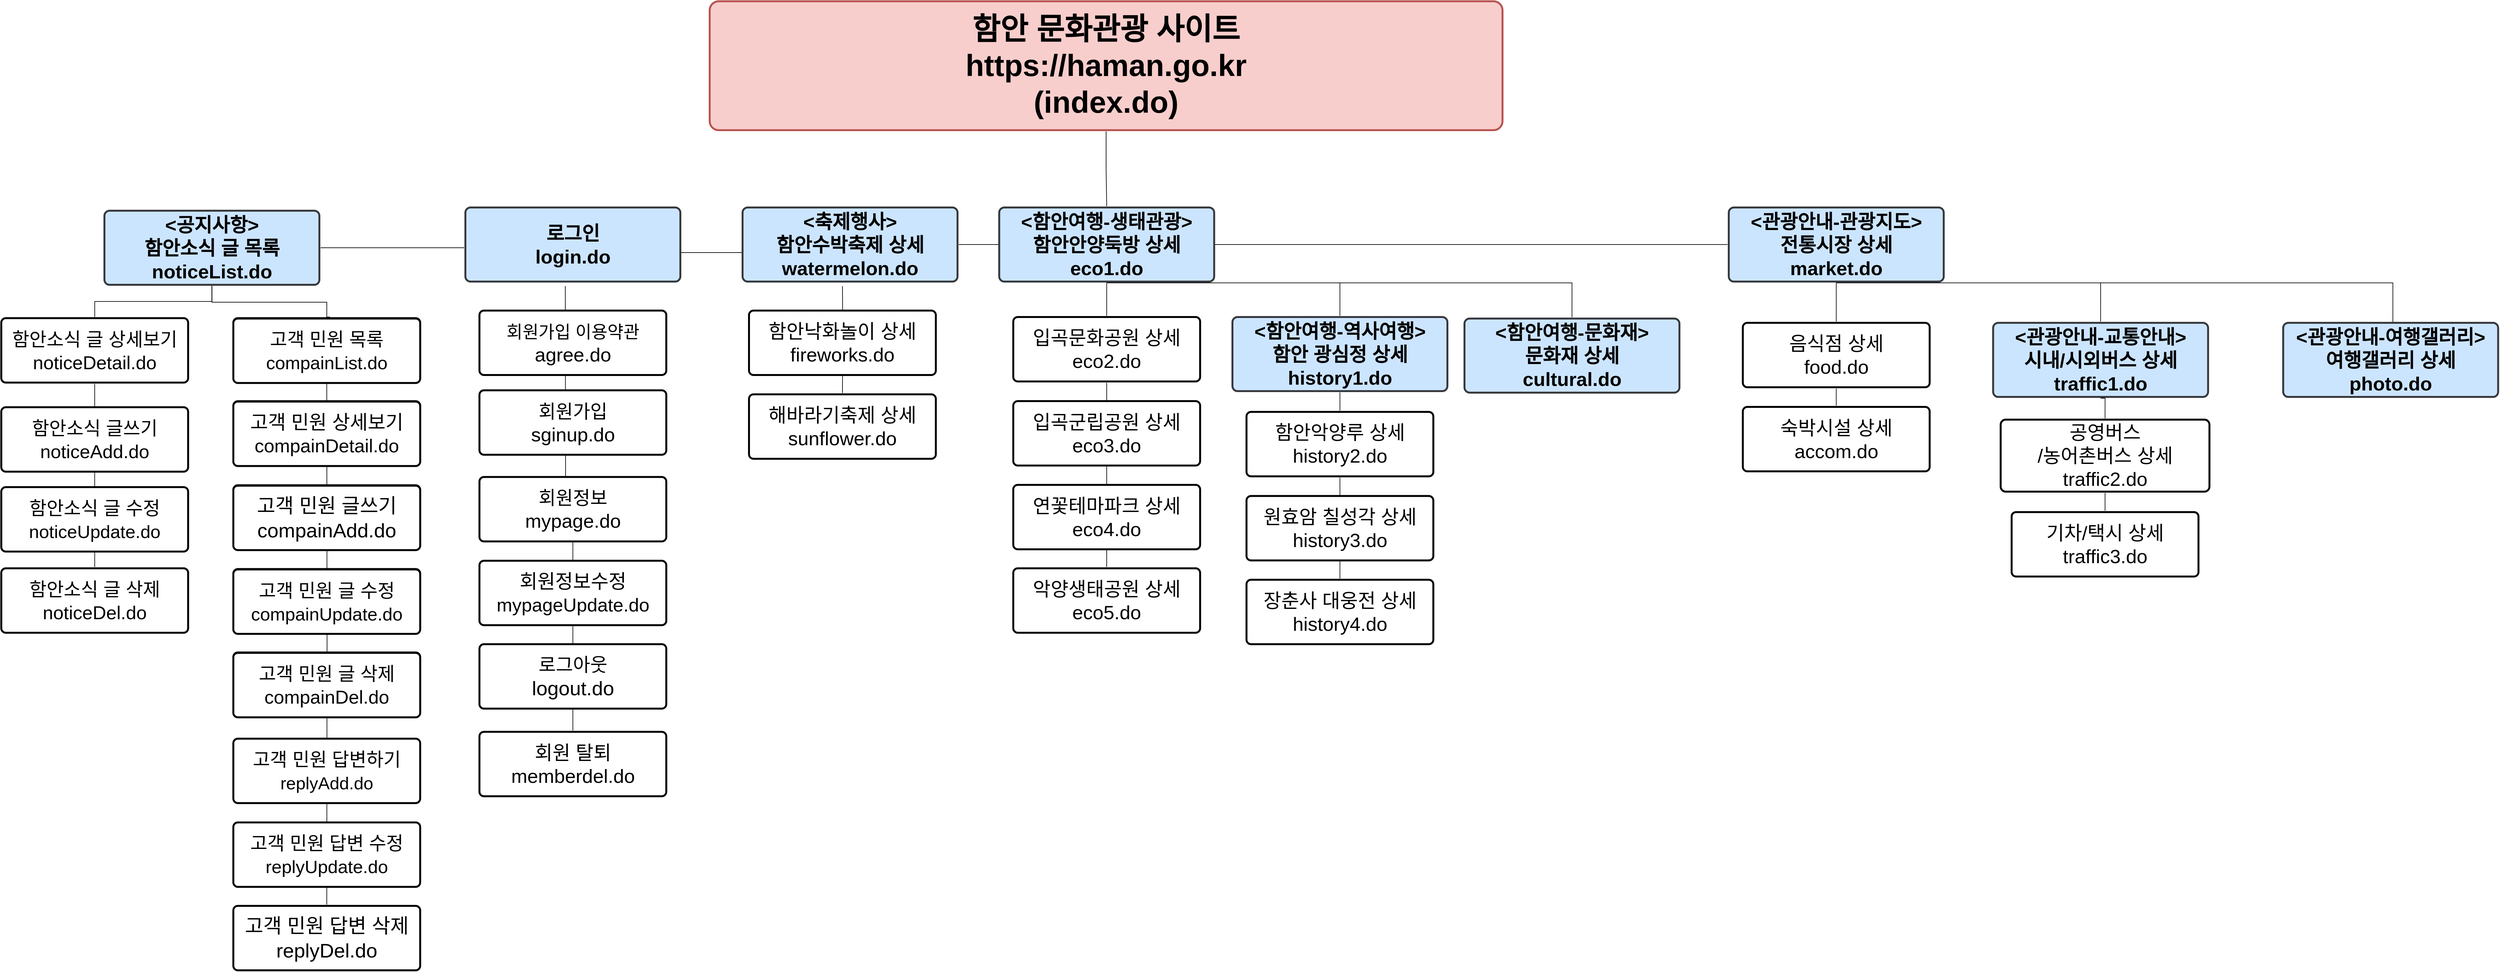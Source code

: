 <mxfile version="21.3.2" type="device">
  <diagram id="6a731a19-8d31-9384-78a2-239565b7b9f0" name="Page-1">
    <mxGraphModel dx="4766" dy="2850" grid="1" gridSize="10" guides="0" tooltips="1" connect="1" arrows="1" fold="1" page="1" pageScale="1" pageWidth="1169" pageHeight="827" background="none" math="0" shadow="0">
      <root>
        <mxCell id="0" />
        <mxCell id="1" parent="0" />
        <mxCell id="B97FNli7kyXhGJYyz91e-1827" style="edgeStyle=orthogonalEdgeStyle;rounded=0;orthogonalLoop=1;jettySize=auto;html=1;exitX=0.5;exitY=1;exitDx=0;exitDy=0;endArrow=none;endFill=0;" edge="1" parent="1" source="1749" target="B97FNli7kyXhGJYyz91e-1786">
          <mxGeometry relative="1" as="geometry" />
        </mxCell>
        <mxCell id="1749" value="&lt;font style=&quot;font-size: 47px;&quot;&gt;함안 문화관광 사이트&lt;br&gt;https://haman.go.kr&lt;br&gt;(index.do)&lt;br&gt;&lt;/font&gt;" style="rounded=1;whiteSpace=wrap;html=1;shadow=0;labelBackgroundColor=none;strokeWidth=3;fontFamily=Helvetica;fontSize=20;align=center;fontStyle=1;spacing=5;arcSize=7;perimeterSpacing=2;fillColor=#f8cecc;strokeColor=#b85450;" parent="1" vertex="1">
          <mxGeometry x="-61" y="-80" width="1230" height="200" as="geometry" />
        </mxCell>
        <mxCell id="B97FNli7kyXhGJYyz91e-1782" style="edgeStyle=orthogonalEdgeStyle;rounded=0;orthogonalLoop=1;jettySize=auto;html=1;exitX=1;exitY=0.5;exitDx=0;exitDy=0;endArrow=none;endFill=0;" edge="1" parent="1" source="1771" target="B97FNli7kyXhGJYyz91e-1781">
          <mxGeometry relative="1" as="geometry">
            <Array as="points">
              <mxPoint x="-560" y="302" />
              <mxPoint x="-560" y="302" />
            </Array>
          </mxGeometry>
        </mxCell>
        <mxCell id="B97FNli7kyXhGJYyz91e-1798" style="edgeStyle=orthogonalEdgeStyle;rounded=0;orthogonalLoop=1;jettySize=auto;html=1;exitX=0.5;exitY=1;exitDx=0;exitDy=0;endArrow=none;endFill=0;" edge="1" parent="1" source="1771" target="kG1Z84SjeEAYpl0R3kHJ-1785">
          <mxGeometry relative="1" as="geometry" />
        </mxCell>
        <mxCell id="B97FNli7kyXhGJYyz91e-1800" style="edgeStyle=orthogonalEdgeStyle;rounded=0;orthogonalLoop=1;jettySize=auto;html=1;exitX=0.5;exitY=1;exitDx=0;exitDy=0;endArrow=none;endFill=0;" edge="1" parent="1">
          <mxGeometry relative="1" as="geometry">
            <mxPoint x="-833.25" y="359.0" as="sourcePoint" />
            <mxPoint x="-650" y="410" as="targetPoint" />
            <Array as="points">
              <mxPoint x="-833" y="387" />
              <mxPoint x="-655" y="387" />
            </Array>
          </mxGeometry>
        </mxCell>
        <mxCell id="1771" value="&amp;lt;공지사항&amp;gt;&lt;br&gt;함안소식 글 목록&lt;br&gt;noticeList.do" style="rounded=1;whiteSpace=wrap;html=1;shadow=0;labelBackgroundColor=none;strokeWidth=3;fontFamily=Helvetica;fontSize=30;align=center;spacing=5;fontStyle=1;arcSize=7;perimeterSpacing=2;aspect=fixed;fillColor=#cce5ff;strokeColor=#36393d;" parent="1" vertex="1">
          <mxGeometry x="-1000" y="245" width="333.5" height="115" as="geometry" />
        </mxCell>
        <mxCell id="kG1Z84SjeEAYpl0R3kHJ-1810" style="edgeStyle=orthogonalEdgeStyle;rounded=0;orthogonalLoop=1;jettySize=auto;html=1;exitX=0.5;exitY=1;exitDx=0;exitDy=0;endArrow=none;endFill=0;" parent="1" target="kG1Z84SjeEAYpl0R3kHJ-1804" edge="1">
          <mxGeometry relative="1" as="geometry">
            <mxPoint x="-655.07" y="499.75" as="sourcePoint" />
          </mxGeometry>
        </mxCell>
        <mxCell id="B97FNli7kyXhGJYyz91e-1799" style="edgeStyle=orthogonalEdgeStyle;rounded=0;orthogonalLoop=1;jettySize=auto;html=1;exitX=0.5;exitY=1;exitDx=0;exitDy=0;endArrow=none;endFill=0;" edge="1" parent="1" source="kG1Z84SjeEAYpl0R3kHJ-1785" target="kG1Z84SjeEAYpl0R3kHJ-1788">
          <mxGeometry relative="1" as="geometry" />
        </mxCell>
        <mxCell id="kG1Z84SjeEAYpl0R3kHJ-1785" value="&lt;font style=&quot;font-size: 29px;&quot;&gt;함안소식 글 상세보기&lt;br&gt;noticeDetail.do&lt;br&gt;&lt;/font&gt;" style="rounded=1;whiteSpace=wrap;html=1;shadow=0;labelBackgroundColor=none;strokeWidth=3;fontFamily=Helvetica;fontSize=30;align=center;spacing=5;fontStyle=0;arcSize=7;perimeterSpacing=2;aspect=fixed;" parent="1" vertex="1">
          <mxGeometry x="-1160" y="411.75" width="289.86" height="100" as="geometry" />
        </mxCell>
        <mxCell id="kG1Z84SjeEAYpl0R3kHJ-1786" value="&lt;font style=&quot;&quot;&gt;&lt;span style=&quot;font-size: 29px;&quot;&gt;함안소식 글 수정&lt;/span&gt;&lt;br&gt;&lt;font style=&quot;font-size: 28px;&quot;&gt;noticeUpdate.do&lt;/font&gt;&lt;br&gt;&lt;/font&gt;" style="rounded=1;whiteSpace=wrap;html=1;shadow=0;labelBackgroundColor=none;strokeWidth=3;fontFamily=Helvetica;fontSize=30;align=center;spacing=5;fontStyle=0;arcSize=7;perimeterSpacing=2;aspect=fixed;" parent="1" vertex="1">
          <mxGeometry x="-1160" y="674" width="289.86" height="100" as="geometry" />
        </mxCell>
        <mxCell id="kG1Z84SjeEAYpl0R3kHJ-1788" value="&lt;font style=&quot;font-size: 29px;&quot;&gt;함안소식 글 삭제&lt;br&gt;noticeDel.do&lt;br&gt;&lt;/font&gt;" style="rounded=1;whiteSpace=wrap;html=1;shadow=0;labelBackgroundColor=none;strokeWidth=3;fontFamily=Helvetica;fontSize=30;align=center;spacing=5;fontStyle=0;arcSize=7;perimeterSpacing=2;aspect=fixed;" parent="1" vertex="1">
          <mxGeometry x="-1160" y="800" width="289.86" height="100" as="geometry" />
        </mxCell>
        <mxCell id="kG1Z84SjeEAYpl0R3kHJ-1789" value="&lt;font style=&quot;font-size: 29px;&quot;&gt;함안소식 글쓰기&lt;br&gt;noticeAdd.do&lt;br&gt;&lt;/font&gt;" style="rounded=1;whiteSpace=wrap;html=1;shadow=0;labelBackgroundColor=none;strokeWidth=3;fontFamily=Helvetica;fontSize=30;align=center;spacing=5;fontStyle=0;arcSize=7;perimeterSpacing=2;aspect=fixed;" parent="1" vertex="1">
          <mxGeometry x="-1160" y="550" width="289.86" height="100" as="geometry" />
        </mxCell>
        <mxCell id="kG1Z84SjeEAYpl0R3kHJ-1790" value="&lt;font style=&quot;&quot;&gt;&lt;span style=&quot;font-size: 27px;&quot;&gt;고객 민원 상세보기&lt;/span&gt;&lt;br&gt;&lt;font style=&quot;font-size: 25px;&quot;&gt;compainDetail.do&lt;/font&gt;&lt;br&gt;&lt;/font&gt;" style="rounded=1;whiteSpace=wrap;html=1;shadow=0;labelBackgroundColor=none;strokeWidth=3;fontFamily=Helvetica;fontSize=30;align=center;spacing=5;fontStyle=0;arcSize=7;perimeterSpacing=2;aspect=fixed;" parent="1" vertex="1">
          <mxGeometry x="-800.0" y="540.62" width="289.86" height="100" as="geometry" />
        </mxCell>
        <mxCell id="kG1Z84SjeEAYpl0R3kHJ-1791" value="&lt;font style=&quot;&quot;&gt;&lt;span style=&quot;font-size: 29px;&quot;&gt;고객 민원 글 수정&lt;/span&gt;&lt;br&gt;&lt;font style=&quot;font-size: 28px;&quot;&gt;compainUpdate.do&lt;/font&gt;&lt;br&gt;&lt;/font&gt;" style="rounded=1;whiteSpace=wrap;html=1;shadow=0;labelBackgroundColor=none;strokeWidth=3;fontFamily=Helvetica;fontSize=30;align=center;spacing=5;fontStyle=0;arcSize=7;perimeterSpacing=2;aspect=fixed;" parent="1" vertex="1">
          <mxGeometry x="-800.0" y="801.12" width="289.86" height="100" as="geometry" />
        </mxCell>
        <mxCell id="kG1Z84SjeEAYpl0R3kHJ-1792" value="&lt;font style=&quot;&quot;&gt;&lt;span style=&quot;font-size: 29px;&quot;&gt;고객 민원 목록&lt;/span&gt;&lt;br&gt;&lt;font style=&quot;font-size: 28px;&quot;&gt;compainList.do&lt;/font&gt;&lt;br&gt;&lt;/font&gt;" style="rounded=1;whiteSpace=wrap;html=1;shadow=0;labelBackgroundColor=none;strokeWidth=3;fontFamily=Helvetica;fontSize=30;align=center;spacing=5;fontStyle=0;arcSize=7;perimeterSpacing=2;aspect=fixed;" parent="1" vertex="1">
          <mxGeometry x="-800.0" y="411.75" width="289.86" height="100" as="geometry" />
        </mxCell>
        <mxCell id="kG1Z84SjeEAYpl0R3kHJ-1793" value="&lt;font style=&quot;&quot;&gt;&lt;span style=&quot;font-size: 29px;&quot;&gt;고객 민원 글 삭제&lt;/span&gt;&lt;br&gt;&lt;font style=&quot;font-size: 29px;&quot;&gt;compainDel.do&lt;/font&gt;&lt;br&gt;&lt;/font&gt;" style="rounded=1;whiteSpace=wrap;html=1;shadow=0;labelBackgroundColor=none;strokeWidth=3;fontFamily=Helvetica;fontSize=30;align=center;spacing=5;fontStyle=0;arcSize=7;perimeterSpacing=2;aspect=fixed;" parent="1" vertex="1">
          <mxGeometry x="-800.0" y="930.62" width="289.86" height="100" as="geometry" />
        </mxCell>
        <mxCell id="kG1Z84SjeEAYpl0R3kHJ-1794" value="&lt;font style=&quot;&quot;&gt;&lt;span style=&quot;font-size: 29px;&quot;&gt;고객 민원 글쓰기&lt;/span&gt;&lt;br&gt;&lt;font style=&quot;font-size: 27px;&quot;&gt;compainAdd.do&lt;/font&gt;&lt;br&gt;&lt;/font&gt;" style="rounded=1;whiteSpace=wrap;html=1;shadow=0;labelBackgroundColor=none;strokeWidth=3;fontFamily=Helvetica;fontSize=30;align=center;spacing=5;fontStyle=0;arcSize=7;perimeterSpacing=2;aspect=fixed;" parent="1" vertex="1">
          <mxGeometry x="-800.0" y="671.12" width="289.86" height="100" as="geometry" />
        </mxCell>
        <mxCell id="kG1Z84SjeEAYpl0R3kHJ-1819" style="edgeStyle=orthogonalEdgeStyle;rounded=0;orthogonalLoop=1;jettySize=auto;html=1;exitX=0.5;exitY=1;exitDx=0;exitDy=0;endArrow=none;endFill=0;" parent="1" target="kG1Z84SjeEAYpl0R3kHJ-1802" edge="1">
          <mxGeometry relative="1" as="geometry">
            <mxPoint x="-285.0" y="362.0" as="sourcePoint" />
          </mxGeometry>
        </mxCell>
        <mxCell id="kG1Z84SjeEAYpl0R3kHJ-1870" style="edgeStyle=orthogonalEdgeStyle;rounded=0;orthogonalLoop=1;jettySize=auto;html=1;exitX=1;exitY=0.5;exitDx=0;exitDy=0;entryX=0;entryY=0.5;entryDx=0;entryDy=0;endArrow=none;endFill=0;" parent="1" edge="1">
          <mxGeometry relative="1" as="geometry">
            <mxPoint x="-138" y="310.0" as="sourcePoint" />
            <mxPoint x="-2" y="310.0" as="targetPoint" />
          </mxGeometry>
        </mxCell>
        <mxCell id="kG1Z84SjeEAYpl0R3kHJ-1798" value="&lt;font style=&quot;&quot;&gt;회원정보수정&lt;font style=&quot;font-size: 29px;&quot;&gt;mypageUpdate.do&lt;/font&gt;&lt;br&gt;&lt;/font&gt;" style="rounded=1;whiteSpace=wrap;html=1;shadow=0;labelBackgroundColor=none;strokeWidth=3;fontFamily=Helvetica;fontSize=30;align=center;spacing=5;fontStyle=0;arcSize=7;perimeterSpacing=2;aspect=fixed;flipV=1;flipH=0;" parent="1" vertex="1">
          <mxGeometry x="-418.18" y="788.25" width="289.86" height="100" as="geometry" />
        </mxCell>
        <mxCell id="kG1Z84SjeEAYpl0R3kHJ-1799" value="&lt;font style=&quot;&quot;&gt;&lt;span style=&quot;font-size: 29px;&quot;&gt;회원가입&lt;/span&gt;&lt;br&gt;sginup.do&lt;br&gt;&lt;/font&gt;" style="rounded=1;whiteSpace=wrap;html=1;shadow=0;labelBackgroundColor=none;strokeWidth=3;fontFamily=Helvetica;fontSize=30;align=center;spacing=5;fontStyle=0;arcSize=7;perimeterSpacing=2;aspect=fixed;flipH=0;flipV=1;" parent="1" vertex="1">
          <mxGeometry x="-418.18" y="523.75" width="289.86" height="100" as="geometry" />
        </mxCell>
        <mxCell id="kG1Z84SjeEAYpl0R3kHJ-1800" value="&lt;font style=&quot;&quot;&gt;&lt;span style=&quot;font-size: 29px;&quot;&gt;로그아웃&lt;/span&gt;&lt;br&gt;&lt;font style=&quot;font-size: 31px;&quot;&gt;logout.do&lt;/font&gt;&lt;br&gt;&lt;/font&gt;" style="rounded=1;whiteSpace=wrap;html=1;shadow=0;labelBackgroundColor=none;strokeWidth=3;fontFamily=Helvetica;fontSize=30;align=center;spacing=5;fontStyle=0;arcSize=7;perimeterSpacing=2;aspect=fixed;flipV=1;flipH=0;" parent="1" vertex="1">
          <mxGeometry x="-418.18" y="917.75" width="289.86" height="100" as="geometry" />
        </mxCell>
        <mxCell id="kG1Z84SjeEAYpl0R3kHJ-1801" value="&lt;font style=&quot;&quot;&gt;&lt;span style=&quot;font-size: 29px;&quot;&gt;회원정보&lt;br&gt;&lt;/span&gt;mypage.do&lt;br&gt;&lt;/font&gt;" style="rounded=1;whiteSpace=wrap;html=1;shadow=0;labelBackgroundColor=none;strokeWidth=3;fontFamily=Helvetica;fontSize=30;align=center;spacing=5;fontStyle=0;arcSize=7;perimeterSpacing=2;aspect=fixed;flipV=1;flipH=0;" parent="1" vertex="1">
          <mxGeometry x="-418.18" y="658.25" width="289.86" height="100" as="geometry" />
        </mxCell>
        <mxCell id="kG1Z84SjeEAYpl0R3kHJ-1802" value="&lt;font style=&quot;font-size: 30px;&quot;&gt;&lt;span style=&quot;&quot;&gt;회원 탈퇴&lt;/span&gt;&lt;br&gt;&lt;font style=&quot;font-size: 30px;&quot;&gt;memberdel.do&lt;/font&gt;&lt;br&gt;&lt;/font&gt;" style="rounded=1;whiteSpace=wrap;html=1;shadow=0;labelBackgroundColor=none;strokeWidth=3;fontFamily=Helvetica;fontSize=30;align=center;spacing=5;fontStyle=0;arcSize=7;perimeterSpacing=2;aspect=fixed;flipV=1;flipH=0;" parent="1" vertex="1">
          <mxGeometry x="-418.18" y="1053.75" width="289.86" height="100" as="geometry" />
        </mxCell>
        <mxCell id="kG1Z84SjeEAYpl0R3kHJ-1803" value="&lt;font style=&quot;&quot;&gt;&lt;span style=&quot;font-size: 29px;&quot;&gt;고객 민원 답변 수정&lt;/span&gt;&lt;br&gt;&lt;font style=&quot;font-size: 28px;&quot;&gt;replyUpdate.do&lt;/font&gt;&lt;br&gt;&lt;/font&gt;" style="rounded=1;whiteSpace=wrap;html=1;shadow=0;labelBackgroundColor=none;strokeWidth=3;fontFamily=Helvetica;fontSize=30;align=center;spacing=5;fontStyle=0;arcSize=7;perimeterSpacing=2;aspect=fixed;" parent="1" vertex="1">
          <mxGeometry x="-800.0" y="1194.37" width="289.86" height="100" as="geometry" />
        </mxCell>
        <mxCell id="kG1Z84SjeEAYpl0R3kHJ-1804" value="&lt;font style=&quot;font-size: 31px;&quot;&gt;&lt;span style=&quot;&quot;&gt;고객 민원 답변 삭제&lt;/span&gt;&lt;br&gt;&lt;font style=&quot;font-size: 31px;&quot;&gt;replyDel.do&lt;/font&gt;&lt;br&gt;&lt;/font&gt;" style="rounded=1;whiteSpace=wrap;html=1;shadow=0;labelBackgroundColor=none;strokeWidth=3;fontFamily=Helvetica;fontSize=30;align=center;spacing=5;fontStyle=0;arcSize=7;perimeterSpacing=2;aspect=fixed;" parent="1" vertex="1">
          <mxGeometry x="-800.0" y="1323.87" width="289.86" height="100" as="geometry" />
        </mxCell>
        <mxCell id="kG1Z84SjeEAYpl0R3kHJ-1805" value="&lt;font style=&quot;&quot;&gt;&lt;span style=&quot;font-size: 29px;&quot;&gt;고객 민원 답변하기&lt;/span&gt;&lt;br&gt;&lt;font style=&quot;font-size: 27px;&quot;&gt;replyAdd.do&lt;/font&gt;&lt;br&gt;&lt;/font&gt;" style="rounded=1;whiteSpace=wrap;html=1;shadow=0;labelBackgroundColor=none;strokeWidth=3;fontFamily=Helvetica;fontSize=30;align=center;spacing=5;fontStyle=0;arcSize=7;perimeterSpacing=2;aspect=fixed;" parent="1" vertex="1">
          <mxGeometry x="-800.0" y="1064.37" width="289.86" height="100" as="geometry" />
        </mxCell>
        <mxCell id="kG1Z84SjeEAYpl0R3kHJ-1831" style="edgeStyle=orthogonalEdgeStyle;rounded=0;orthogonalLoop=1;jettySize=auto;html=1;exitX=0.5;exitY=1;exitDx=0;exitDy=0;endArrow=none;endFill=0;" parent="1" target="kG1Z84SjeEAYpl0R3kHJ-1822" edge="1">
          <mxGeometry relative="1" as="geometry">
            <mxPoint x="145" y="362.0" as="sourcePoint" />
          </mxGeometry>
        </mxCell>
        <mxCell id="kG1Z84SjeEAYpl0R3kHJ-1818" value="&lt;font style=&quot;&quot;&gt;&lt;span style=&quot;font-size: 27px;&quot;&gt;회원가입 이용약관&lt;/span&gt;&lt;br&gt;agree.do&lt;br&gt;&lt;/font&gt;" style="rounded=1;whiteSpace=wrap;html=1;shadow=0;labelBackgroundColor=none;strokeWidth=3;fontFamily=Helvetica;fontSize=30;align=center;spacing=5;fontStyle=0;arcSize=7;perimeterSpacing=2;aspect=fixed;flipV=1;flipH=0;" parent="1" vertex="1">
          <mxGeometry x="-418.18" y="400" width="289.86" height="100" as="geometry" />
        </mxCell>
        <mxCell id="kG1Z84SjeEAYpl0R3kHJ-1821" value="함안낙화놀이 상세&lt;br&gt;fireworks.do" style="rounded=1;whiteSpace=wrap;html=1;shadow=0;labelBackgroundColor=none;strokeWidth=3;fontFamily=Helvetica;fontSize=30;align=center;spacing=5;fontStyle=0;arcSize=7;perimeterSpacing=2;aspect=fixed;flipV=1;flipH=0;" parent="1" vertex="1">
          <mxGeometry y="400" width="289.86" height="100" as="geometry" />
        </mxCell>
        <mxCell id="kG1Z84SjeEAYpl0R3kHJ-1822" value="해바라기축제 상세&lt;br&gt;sunflower.do" style="rounded=1;whiteSpace=wrap;html=1;shadow=0;labelBackgroundColor=none;strokeWidth=3;fontFamily=Helvetica;fontSize=30;align=center;spacing=5;fontStyle=0;arcSize=7;perimeterSpacing=2;aspect=fixed;flipV=1;flipH=0;" parent="1" vertex="1">
          <mxGeometry y="530" width="289.86" height="100" as="geometry" />
        </mxCell>
        <mxCell id="B97FNli7kyXhGJYyz91e-1801" style="edgeStyle=orthogonalEdgeStyle;rounded=0;orthogonalLoop=1;jettySize=auto;html=1;exitX=0.5;exitY=1;exitDx=0;exitDy=0;entryX=0.5;entryY=0;entryDx=0;entryDy=0;endArrow=none;endFill=0;" edge="1" parent="1" source="kG1Z84SjeEAYpl0R3kHJ-1827" target="kG1Z84SjeEAYpl0R3kHJ-1830">
          <mxGeometry relative="1" as="geometry" />
        </mxCell>
        <mxCell id="kG1Z84SjeEAYpl0R3kHJ-1827" value="입곡문화공원 상세eco2.do" style="rounded=1;whiteSpace=wrap;html=1;shadow=0;labelBackgroundColor=none;strokeWidth=3;fontFamily=Helvetica;fontSize=30;align=center;spacing=5;fontStyle=0;arcSize=7;perimeterSpacing=2;aspect=fixed;flipV=1;flipH=0;" parent="1" vertex="1">
          <mxGeometry x="410" y="410" width="289.86" height="100" as="geometry" />
        </mxCell>
        <mxCell id="kG1Z84SjeEAYpl0R3kHJ-1828" value="입곡군립공원 상세&lt;br&gt;eco3.do" style="rounded=1;whiteSpace=wrap;html=1;shadow=0;labelBackgroundColor=none;strokeWidth=3;fontFamily=Helvetica;fontSize=30;align=center;spacing=5;fontStyle=0;arcSize=7;perimeterSpacing=2;aspect=fixed;flipV=1;flipH=0;" parent="1" vertex="1">
          <mxGeometry x="410" y="540.5" width="289.86" height="100" as="geometry" />
        </mxCell>
        <mxCell id="kG1Z84SjeEAYpl0R3kHJ-1829" value="연꽃테마파크 상세&lt;br&gt;eco4.do" style="rounded=1;whiteSpace=wrap;html=1;shadow=0;labelBackgroundColor=none;strokeWidth=3;fontFamily=Helvetica;fontSize=30;align=center;spacing=5;fontStyle=0;arcSize=7;perimeterSpacing=2;aspect=fixed;flipV=1;flipH=0;" parent="1" vertex="1">
          <mxGeometry x="410" y="670.5" width="289.86" height="100" as="geometry" />
        </mxCell>
        <mxCell id="kG1Z84SjeEAYpl0R3kHJ-1830" value="악양생태공원 상세&lt;br&gt;eco5.do" style="rounded=1;whiteSpace=wrap;html=1;shadow=0;labelBackgroundColor=none;strokeWidth=3;fontFamily=Helvetica;fontSize=30;align=center;spacing=5;fontStyle=0;arcSize=7;perimeterSpacing=2;aspect=fixed;flipV=1;flipH=0;" parent="1" vertex="1">
          <mxGeometry x="410" y="800" width="289.86" height="100" as="geometry" />
        </mxCell>
        <mxCell id="B97FNli7kyXhGJYyz91e-1821" style="edgeStyle=orthogonalEdgeStyle;rounded=0;orthogonalLoop=1;jettySize=auto;html=1;exitX=0.5;exitY=1;exitDx=0;exitDy=0;endArrow=none;endFill=0;" edge="1" parent="1" source="kG1Z84SjeEAYpl0R3kHJ-1844" target="kG1Z84SjeEAYpl0R3kHJ-1846">
          <mxGeometry relative="1" as="geometry" />
        </mxCell>
        <mxCell id="kG1Z84SjeEAYpl0R3kHJ-1844" value="함안악양루 상세&lt;br&gt;history2.do" style="rounded=1;whiteSpace=wrap;html=1;shadow=0;labelBackgroundColor=none;strokeWidth=3;fontFamily=Helvetica;fontSize=30;align=center;spacing=5;fontStyle=0;arcSize=7;perimeterSpacing=2;aspect=fixed;flipV=1;flipH=0;" parent="1" vertex="1">
          <mxGeometry x="771.82" y="557.25" width="289.86" height="100" as="geometry" />
        </mxCell>
        <mxCell id="kG1Z84SjeEAYpl0R3kHJ-1845" value="원효암 칠성각 상세&lt;br&gt;history3.do" style="rounded=1;whiteSpace=wrap;html=1;shadow=0;labelBackgroundColor=none;strokeWidth=3;fontFamily=Helvetica;fontSize=30;align=center;spacing=5;fontStyle=0;arcSize=7;perimeterSpacing=2;aspect=fixed;flipV=1;flipH=0;" parent="1" vertex="1">
          <mxGeometry x="771.82" y="687.75" width="289.86" height="100" as="geometry" />
        </mxCell>
        <mxCell id="kG1Z84SjeEAYpl0R3kHJ-1846" value="장춘사 대웅전 상세&lt;br&gt;history4.do" style="rounded=1;whiteSpace=wrap;html=1;shadow=0;labelBackgroundColor=none;strokeWidth=3;fontFamily=Helvetica;fontSize=30;align=center;spacing=5;fontStyle=0;arcSize=7;perimeterSpacing=2;aspect=fixed;flipV=1;flipH=0;" parent="1" vertex="1">
          <mxGeometry x="771.82" y="817.75" width="289.86" height="100" as="geometry" />
        </mxCell>
        <mxCell id="B97FNli7kyXhGJYyz91e-1809" style="edgeStyle=orthogonalEdgeStyle;rounded=0;orthogonalLoop=1;jettySize=auto;html=1;exitX=0.5;exitY=1;exitDx=0;exitDy=0;entryX=0.5;entryY=0;entryDx=0;entryDy=0;endArrow=none;endFill=0;" edge="1" parent="1" source="kG1Z84SjeEAYpl0R3kHJ-1858" target="kG1Z84SjeEAYpl0R3kHJ-1859">
          <mxGeometry relative="1" as="geometry" />
        </mxCell>
        <mxCell id="kG1Z84SjeEAYpl0R3kHJ-1858" value="음식점 상세&lt;br&gt;food.do" style="rounded=1;whiteSpace=wrap;html=1;shadow=0;labelBackgroundColor=none;strokeWidth=3;fontFamily=Helvetica;fontSize=30;align=center;spacing=5;fontStyle=0;arcSize=7;perimeterSpacing=2;aspect=fixed;flipV=1;flipH=0;" parent="1" vertex="1">
          <mxGeometry x="1541.82" y="419" width="289.86" height="100" as="geometry" />
        </mxCell>
        <mxCell id="kG1Z84SjeEAYpl0R3kHJ-1859" value="숙박시설 상세&lt;br&gt;accom.do" style="rounded=1;whiteSpace=wrap;html=1;shadow=0;labelBackgroundColor=none;strokeWidth=3;fontFamily=Helvetica;fontSize=30;align=center;spacing=5;fontStyle=0;arcSize=7;perimeterSpacing=2;aspect=fixed;flipV=1;flipH=0;" parent="1" vertex="1">
          <mxGeometry x="1541.82" y="549.5" width="289.86" height="100" as="geometry" />
        </mxCell>
        <mxCell id="B97FNli7kyXhGJYyz91e-1824" style="edgeStyle=orthogonalEdgeStyle;rounded=0;orthogonalLoop=1;jettySize=auto;html=1;exitX=0.5;exitY=1;exitDx=0;exitDy=0;entryX=0.5;entryY=0;entryDx=0;entryDy=0;endArrow=none;endFill=0;" edge="1" parent="1" source="kG1Z84SjeEAYpl0R3kHJ-1863" target="kG1Z84SjeEAYpl0R3kHJ-1864">
          <mxGeometry relative="1" as="geometry" />
        </mxCell>
        <mxCell id="kG1Z84SjeEAYpl0R3kHJ-1863" value="&lt;font style=&quot;font-size: 30px;&quot;&gt;공영버스&lt;br style=&quot;&quot;&gt;/농어촌버스 상세&lt;br style=&quot;&quot;&gt;traffic2.do&lt;/font&gt;" style="rounded=1;whiteSpace=wrap;html=1;shadow=0;labelBackgroundColor=none;strokeWidth=3;fontFamily=Helvetica;fontSize=28;align=center;spacing=5;fontStyle=0;arcSize=7;perimeterSpacing=2;aspect=fixed;flipV=1;flipH=0;" parent="1" vertex="1">
          <mxGeometry x="1941.82" y="569.25" width="323.92" height="111.75" as="geometry" />
        </mxCell>
        <mxCell id="kG1Z84SjeEAYpl0R3kHJ-1864" value="기차/택시 상세&lt;br&gt;traffic3.do" style="rounded=1;whiteSpace=wrap;html=1;shadow=0;labelBackgroundColor=none;strokeWidth=3;fontFamily=Helvetica;fontSize=30;align=center;spacing=5;fontStyle=0;arcSize=7;perimeterSpacing=2;aspect=fixed;flipV=1;flipH=0;" parent="1" vertex="1">
          <mxGeometry x="1958.85" y="712.69" width="289.86" height="100" as="geometry" />
        </mxCell>
        <mxCell id="B97FNli7kyXhGJYyz91e-1781" value="로그인&lt;br style=&quot;border-color: var(--border-color);&quot;&gt;login.do" style="rounded=1;whiteSpace=wrap;html=1;shadow=0;labelBackgroundColor=none;strokeWidth=3;fontFamily=Helvetica;fontSize=30;align=center;spacing=5;fontStyle=1;arcSize=7;perimeterSpacing=2;aspect=fixed;fillColor=#cce5ff;strokeColor=#36393d;" vertex="1" parent="1">
          <mxGeometry x="-440" y="240" width="333.5" height="115" as="geometry" />
        </mxCell>
        <mxCell id="B97FNli7kyXhGJYyz91e-1828" style="edgeStyle=orthogonalEdgeStyle;rounded=0;orthogonalLoop=1;jettySize=auto;html=1;exitX=1;exitY=0.5;exitDx=0;exitDy=0;entryX=0;entryY=0.5;entryDx=0;entryDy=0;endArrow=none;endFill=0;" edge="1" parent="1" source="B97FNli7kyXhGJYyz91e-1783" target="B97FNli7kyXhGJYyz91e-1806">
          <mxGeometry relative="1" as="geometry" />
        </mxCell>
        <mxCell id="B97FNli7kyXhGJYyz91e-1783" value="&amp;lt;축제행사&amp;gt;&lt;br style=&quot;border-color: var(--border-color);&quot;&gt;함안수박축제 상세&lt;br style=&quot;border-color: var(--border-color);&quot;&gt;watermelon.do" style="rounded=1;whiteSpace=wrap;html=1;shadow=0;labelBackgroundColor=none;strokeWidth=3;fontFamily=Helvetica;fontSize=30;align=center;spacing=5;fontStyle=1;arcSize=7;perimeterSpacing=2;aspect=fixed;fillColor=#cce5ff;strokeColor=#36393d;" vertex="1" parent="1">
          <mxGeometry x="-10" y="240" width="333.5" height="115" as="geometry" />
        </mxCell>
        <mxCell id="B97FNli7kyXhGJYyz91e-1804" style="edgeStyle=orthogonalEdgeStyle;rounded=0;orthogonalLoop=1;jettySize=auto;html=1;exitX=0.5;exitY=1;exitDx=0;exitDy=0;endArrow=none;endFill=0;" edge="1" parent="1" source="B97FNli7kyXhGJYyz91e-1786" target="B97FNli7kyXhGJYyz91e-1802">
          <mxGeometry relative="1" as="geometry" />
        </mxCell>
        <mxCell id="B97FNli7kyXhGJYyz91e-1805" style="edgeStyle=orthogonalEdgeStyle;rounded=0;orthogonalLoop=1;jettySize=auto;html=1;exitX=0.5;exitY=1;exitDx=0;exitDy=0;entryX=0.5;entryY=0;entryDx=0;entryDy=0;endArrow=none;endFill=0;" edge="1" parent="1" source="B97FNli7kyXhGJYyz91e-1786" target="B97FNli7kyXhGJYyz91e-1803">
          <mxGeometry relative="1" as="geometry" />
        </mxCell>
        <mxCell id="B97FNli7kyXhGJYyz91e-1810" style="rounded=0;orthogonalLoop=1;jettySize=auto;html=1;exitX=0.5;exitY=1;exitDx=0;exitDy=0;endArrow=none;endFill=0;" edge="1" parent="1" source="B97FNli7kyXhGJYyz91e-1786" target="kG1Z84SjeEAYpl0R3kHJ-1827">
          <mxGeometry relative="1" as="geometry" />
        </mxCell>
        <mxCell id="B97FNli7kyXhGJYyz91e-1786" value="&amp;lt;함안여행-생태관광&amp;gt;&lt;br style=&quot;border-color: var(--border-color);&quot;&gt;함안안양둑방 상세&lt;br style=&quot;border-color: var(--border-color);&quot;&gt;eco1.do" style="rounded=1;whiteSpace=wrap;html=1;shadow=0;labelBackgroundColor=none;strokeWidth=3;fontFamily=Helvetica;fontSize=30;align=center;spacing=5;fontStyle=1;arcSize=7;perimeterSpacing=2;aspect=fixed;fillColor=#cce5ff;strokeColor=#36393d;" vertex="1" parent="1">
          <mxGeometry x="388.18" y="240" width="333.5" height="115" as="geometry" />
        </mxCell>
        <mxCell id="B97FNli7kyXhGJYyz91e-1793" value="&lt;font style=&quot;&quot;&gt;&lt;span style=&quot;font-size: 29px;&quot;&gt;고객 민원 목록&lt;/span&gt;&lt;br&gt;&lt;font style=&quot;font-size: 28px;&quot;&gt;compainList.do&lt;/font&gt;&lt;br&gt;&lt;/font&gt;" style="rounded=1;whiteSpace=wrap;html=1;shadow=0;labelBackgroundColor=none;strokeWidth=3;fontFamily=Helvetica;fontSize=30;align=center;spacing=5;fontStyle=0;arcSize=7;perimeterSpacing=2;aspect=fixed;" vertex="1" parent="1">
          <mxGeometry x="-800.0" y="412.32" width="289.86" height="100" as="geometry" />
        </mxCell>
        <mxCell id="B97FNli7kyXhGJYyz91e-1794" value="&lt;font style=&quot;&quot;&gt;&lt;font style=&quot;font-size: 30px;&quot;&gt;고객 민원 상세보기&lt;/font&gt;&lt;br&gt;&lt;font style=&quot;font-size: 29px;&quot;&gt;compainDetail.do&lt;/font&gt;&lt;br&gt;&lt;/font&gt;" style="rounded=1;whiteSpace=wrap;html=1;shadow=0;labelBackgroundColor=none;strokeWidth=3;fontFamily=Helvetica;fontSize=30;align=center;spacing=5;fontStyle=0;arcSize=7;perimeterSpacing=2;aspect=fixed;" vertex="1" parent="1">
          <mxGeometry x="-800.0" y="541.19" width="289.86" height="100" as="geometry" />
        </mxCell>
        <mxCell id="B97FNli7kyXhGJYyz91e-1795" value="&lt;font style=&quot;font-size: 31px;&quot;&gt;&lt;span style=&quot;&quot;&gt;고객 민원 글쓰기&lt;/span&gt;&lt;br&gt;&lt;font style=&quot;font-size: 31px;&quot;&gt;compainAdd.do&lt;/font&gt;&lt;br&gt;&lt;/font&gt;" style="rounded=1;whiteSpace=wrap;html=1;shadow=0;labelBackgroundColor=none;strokeWidth=3;fontFamily=Helvetica;fontSize=30;align=center;spacing=5;fontStyle=0;arcSize=7;perimeterSpacing=2;aspect=fixed;" vertex="1" parent="1">
          <mxGeometry x="-800.0" y="671.69" width="289.86" height="100" as="geometry" />
        </mxCell>
        <mxCell id="B97FNli7kyXhGJYyz91e-1796" value="&lt;font style=&quot;&quot;&gt;&lt;span style=&quot;font-size: 29px;&quot;&gt;고객 민원 글 수정&lt;/span&gt;&lt;br&gt;&lt;font style=&quot;font-size: 28px;&quot;&gt;compainUpdate.do&lt;/font&gt;&lt;br&gt;&lt;/font&gt;" style="rounded=1;whiteSpace=wrap;html=1;shadow=0;labelBackgroundColor=none;strokeWidth=3;fontFamily=Helvetica;fontSize=30;align=center;spacing=5;fontStyle=0;arcSize=7;perimeterSpacing=2;aspect=fixed;" vertex="1" parent="1">
          <mxGeometry x="-800.0" y="801.69" width="289.86" height="100" as="geometry" />
        </mxCell>
        <mxCell id="B97FNli7kyXhGJYyz91e-1797" value="&lt;font style=&quot;&quot;&gt;&lt;span style=&quot;font-size: 29px;&quot;&gt;고객 민원 글 삭제&lt;/span&gt;&lt;br&gt;&lt;font style=&quot;font-size: 29px;&quot;&gt;compainDel.do&lt;/font&gt;&lt;br&gt;&lt;/font&gt;" style="rounded=1;whiteSpace=wrap;html=1;shadow=0;labelBackgroundColor=none;strokeWidth=3;fontFamily=Helvetica;fontSize=30;align=center;spacing=5;fontStyle=0;arcSize=7;perimeterSpacing=2;aspect=fixed;" vertex="1" parent="1">
          <mxGeometry x="-800.0" y="931.19" width="289.86" height="100" as="geometry" />
        </mxCell>
        <mxCell id="B97FNli7kyXhGJYyz91e-1820" style="edgeStyle=orthogonalEdgeStyle;rounded=0;orthogonalLoop=1;jettySize=auto;html=1;exitX=0.5;exitY=1;exitDx=0;exitDy=0;endArrow=none;endFill=0;" edge="1" parent="1" source="B97FNli7kyXhGJYyz91e-1802" target="kG1Z84SjeEAYpl0R3kHJ-1844">
          <mxGeometry relative="1" as="geometry" />
        </mxCell>
        <mxCell id="B97FNli7kyXhGJYyz91e-1802" value="&amp;lt;함안여행-역사여행&amp;gt;&lt;br style=&quot;border-color: var(--border-color);&quot;&gt;함안 광심정 상세&lt;br style=&quot;border-color: var(--border-color);&quot;&gt;history1.do" style="rounded=1;whiteSpace=wrap;html=1;shadow=0;labelBackgroundColor=none;strokeWidth=3;fontFamily=Helvetica;fontSize=30;align=center;spacing=5;fontStyle=1;arcSize=7;perimeterSpacing=2;aspect=fixed;fillColor=#cce5ff;strokeColor=#36393d;" vertex="1" parent="1">
          <mxGeometry x="750" y="410" width="333.5" height="115" as="geometry" />
        </mxCell>
        <mxCell id="B97FNli7kyXhGJYyz91e-1803" value="&amp;lt;함안여행-문화재&amp;gt;&lt;br style=&quot;border-color: var(--border-color);&quot;&gt;문화재 상세&lt;br style=&quot;border-color: var(--border-color);&quot;&gt;cultural.do" style="rounded=1;whiteSpace=wrap;html=1;shadow=0;labelBackgroundColor=none;strokeWidth=3;fontFamily=Helvetica;fontSize=30;align=center;spacing=5;fontStyle=1;arcSize=7;perimeterSpacing=2;aspect=fixed;fillColor=#cce5ff;strokeColor=#36393d;" vertex="1" parent="1">
          <mxGeometry x="1110" y="412.32" width="333.5" height="115" as="geometry" />
        </mxCell>
        <mxCell id="B97FNli7kyXhGJYyz91e-1808" style="edgeStyle=orthogonalEdgeStyle;rounded=0;orthogonalLoop=1;jettySize=auto;html=1;exitX=0.5;exitY=1;exitDx=0;exitDy=0;entryX=0.5;entryY=0;entryDx=0;entryDy=0;endArrow=none;endFill=0;" edge="1" parent="1" source="B97FNli7kyXhGJYyz91e-1806" target="kG1Z84SjeEAYpl0R3kHJ-1858">
          <mxGeometry relative="1" as="geometry" />
        </mxCell>
        <mxCell id="B97FNli7kyXhGJYyz91e-1825" style="edgeStyle=orthogonalEdgeStyle;rounded=0;orthogonalLoop=1;jettySize=auto;html=1;exitX=0.5;exitY=1;exitDx=0;exitDy=0;entryX=0.5;entryY=0;entryDx=0;entryDy=0;endArrow=none;endFill=0;" edge="1" parent="1" source="B97FNli7kyXhGJYyz91e-1806" target="B97FNli7kyXhGJYyz91e-1812">
          <mxGeometry relative="1" as="geometry" />
        </mxCell>
        <mxCell id="B97FNli7kyXhGJYyz91e-1826" style="edgeStyle=orthogonalEdgeStyle;rounded=0;orthogonalLoop=1;jettySize=auto;html=1;exitX=0.5;exitY=1;exitDx=0;exitDy=0;entryX=0.51;entryY=0.395;entryDx=0;entryDy=0;entryPerimeter=0;endArrow=none;endFill=0;" edge="1" parent="1" source="B97FNli7kyXhGJYyz91e-1806" target="B97FNli7kyXhGJYyz91e-1811">
          <mxGeometry relative="1" as="geometry" />
        </mxCell>
        <mxCell id="B97FNli7kyXhGJYyz91e-1806" value="&amp;lt;관광안내-관광지도&amp;gt;&lt;br style=&quot;border-color: var(--border-color);&quot;&gt;전통시장 상세&lt;br style=&quot;border-color: var(--border-color);&quot;&gt;market.do" style="rounded=1;whiteSpace=wrap;html=1;shadow=0;labelBackgroundColor=none;strokeWidth=3;fontFamily=Helvetica;fontSize=30;align=center;spacing=5;fontStyle=1;arcSize=7;perimeterSpacing=2;aspect=fixed;fillColor=#cce5ff;strokeColor=#36393d;" vertex="1" parent="1">
          <mxGeometry x="1520" y="240" width="333.5" height="115" as="geometry" />
        </mxCell>
        <mxCell id="B97FNli7kyXhGJYyz91e-1811" value="&amp;lt;관광안내-여행갤러리&amp;gt;&lt;br style=&quot;border-color: var(--border-color);&quot;&gt;여행갤러리 상세&lt;br style=&quot;border-color: var(--border-color);&quot;&gt;photo.do" style="rounded=1;whiteSpace=wrap;html=1;shadow=0;labelBackgroundColor=none;strokeWidth=3;fontFamily=Helvetica;fontSize=30;align=center;spacing=5;fontStyle=1;arcSize=7;perimeterSpacing=2;aspect=fixed;fillColor=#cce5ff;strokeColor=#36393d;" vertex="1" parent="1">
          <mxGeometry x="2380.14" y="419" width="333.5" height="115" as="geometry" />
        </mxCell>
        <mxCell id="B97FNli7kyXhGJYyz91e-1823" style="edgeStyle=orthogonalEdgeStyle;rounded=0;orthogonalLoop=1;jettySize=auto;html=1;exitX=0.5;exitY=1;exitDx=0;exitDy=0;entryX=0.5;entryY=0;entryDx=0;entryDy=0;endArrow=none;endFill=0;" edge="1" parent="1" source="B97FNli7kyXhGJYyz91e-1812" target="kG1Z84SjeEAYpl0R3kHJ-1863">
          <mxGeometry relative="1" as="geometry" />
        </mxCell>
        <mxCell id="B97FNli7kyXhGJYyz91e-1812" value="&amp;lt;관광안내-교통안내&amp;gt;&lt;br style=&quot;border-color: var(--border-color);&quot;&gt;시내/시외버스 상세&lt;br style=&quot;border-color: var(--border-color);&quot;&gt;traffic1.do" style="rounded=1;whiteSpace=wrap;html=1;shadow=0;labelBackgroundColor=none;strokeWidth=3;fontFamily=Helvetica;fontSize=30;align=center;spacing=5;fontStyle=1;arcSize=7;perimeterSpacing=2;aspect=fixed;fillColor=#cce5ff;strokeColor=#36393d;" vertex="1" parent="1">
          <mxGeometry x="1930.14" y="419" width="333.5" height="115" as="geometry" />
        </mxCell>
      </root>
    </mxGraphModel>
  </diagram>
</mxfile>
